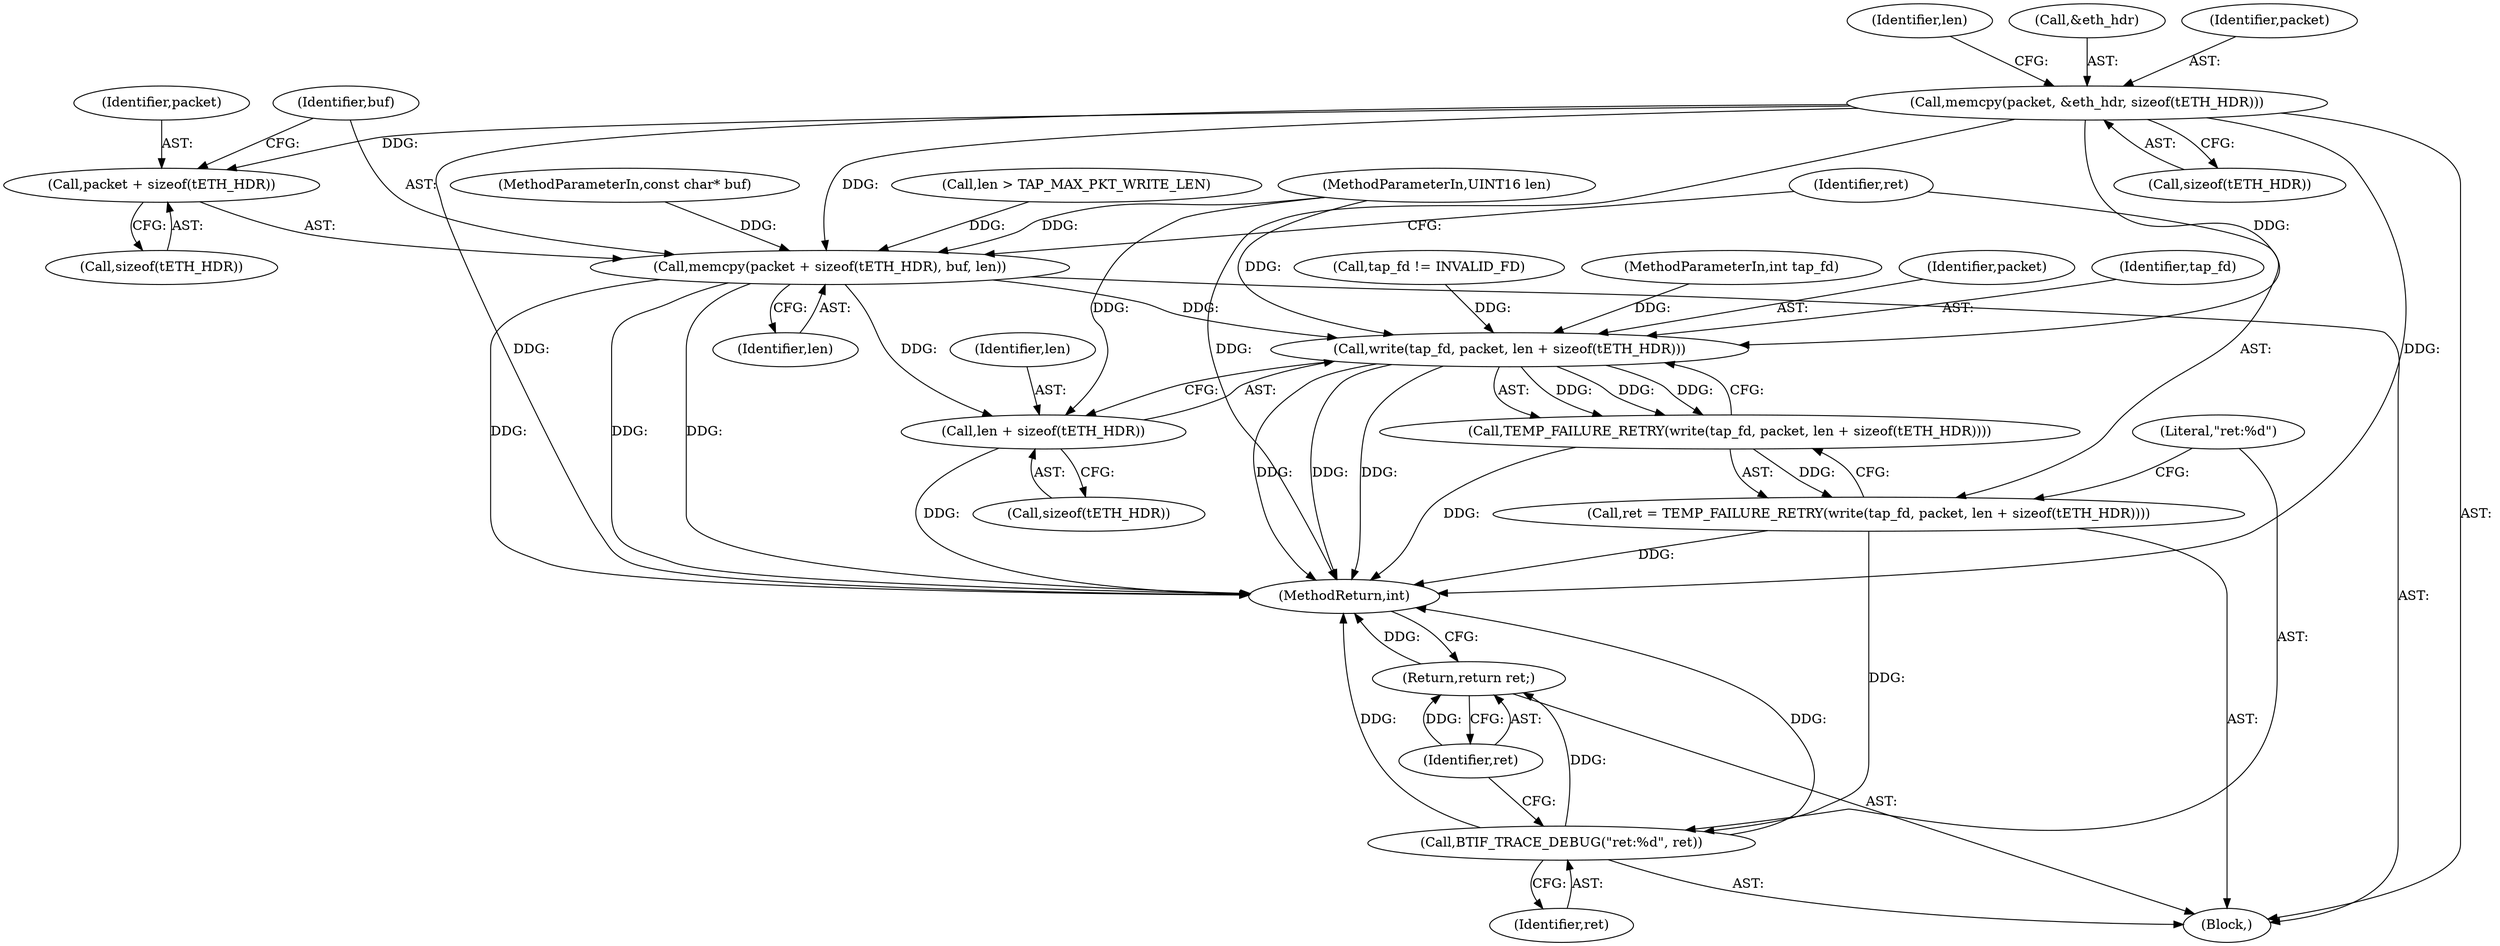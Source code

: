 digraph "0_Android_472271b153c5dc53c28beac55480a8d8434b2d5c_23@API" {
"1000142" [label="(Call,memcpy(packet, &eth_hdr, sizeof(tETH_HDR)))"];
"1000159" [label="(Call,memcpy(packet + sizeof(tETH_HDR), buf, len))"];
"1000170" [label="(Call,write(tap_fd, packet, len + sizeof(tETH_HDR)))"];
"1000169" [label="(Call,TEMP_FAILURE_RETRY(write(tap_fd, packet, len + sizeof(tETH_HDR))))"];
"1000167" [label="(Call,ret = TEMP_FAILURE_RETRY(write(tap_fd, packet, len + sizeof(tETH_HDR))))"];
"1000177" [label="(Call,BTIF_TRACE_DEBUG(\"ret:%d\", ret))"];
"1000180" [label="(Return,return ret;)"];
"1000173" [label="(Call,len + sizeof(tETH_HDR))"];
"1000160" [label="(Call,packet + sizeof(tETH_HDR))"];
"1000160" [label="(Call,packet + sizeof(tETH_HDR))"];
"1000185" [label="(MethodReturn,int)"];
"1000179" [label="(Identifier,ret)"];
"1000107" [label="(MethodParameterIn,UINT16 len)"];
"1000172" [label="(Identifier,packet)"];
"1000178" [label="(Literal,\"ret:%d\")"];
"1000106" [label="(MethodParameterIn,const char* buf)"];
"1000177" [label="(Call,BTIF_TRACE_DEBUG(\"ret:%d\", ret))"];
"1000146" [label="(Call,sizeof(tETH_HDR))"];
"1000164" [label="(Identifier,buf)"];
"1000168" [label="(Identifier,ret)"];
"1000180" [label="(Return,return ret;)"];
"1000162" [label="(Call,sizeof(tETH_HDR))"];
"1000171" [label="(Identifier,tap_fd)"];
"1000169" [label="(Call,TEMP_FAILURE_RETRY(write(tap_fd, packet, len + sizeof(tETH_HDR))))"];
"1000116" [label="(Call,tap_fd != INVALID_FD)"];
"1000175" [label="(Call,sizeof(tETH_HDR))"];
"1000161" [label="(Identifier,packet)"];
"1000150" [label="(Identifier,len)"];
"1000102" [label="(MethodParameterIn,int tap_fd)"];
"1000174" [label="(Identifier,len)"];
"1000181" [label="(Identifier,ret)"];
"1000119" [label="(Block,)"];
"1000149" [label="(Call,len > TAP_MAX_PKT_WRITE_LEN)"];
"1000144" [label="(Call,&eth_hdr)"];
"1000159" [label="(Call,memcpy(packet + sizeof(tETH_HDR), buf, len))"];
"1000142" [label="(Call,memcpy(packet, &eth_hdr, sizeof(tETH_HDR)))"];
"1000165" [label="(Identifier,len)"];
"1000143" [label="(Identifier,packet)"];
"1000170" [label="(Call,write(tap_fd, packet, len + sizeof(tETH_HDR)))"];
"1000173" [label="(Call,len + sizeof(tETH_HDR))"];
"1000167" [label="(Call,ret = TEMP_FAILURE_RETRY(write(tap_fd, packet, len + sizeof(tETH_HDR))))"];
"1000142" -> "1000119"  [label="AST: "];
"1000142" -> "1000146"  [label="CFG: "];
"1000143" -> "1000142"  [label="AST: "];
"1000144" -> "1000142"  [label="AST: "];
"1000146" -> "1000142"  [label="AST: "];
"1000150" -> "1000142"  [label="CFG: "];
"1000142" -> "1000185"  [label="DDG: "];
"1000142" -> "1000185"  [label="DDG: "];
"1000142" -> "1000185"  [label="DDG: "];
"1000142" -> "1000159"  [label="DDG: "];
"1000142" -> "1000160"  [label="DDG: "];
"1000142" -> "1000170"  [label="DDG: "];
"1000159" -> "1000119"  [label="AST: "];
"1000159" -> "1000165"  [label="CFG: "];
"1000160" -> "1000159"  [label="AST: "];
"1000164" -> "1000159"  [label="AST: "];
"1000165" -> "1000159"  [label="AST: "];
"1000168" -> "1000159"  [label="CFG: "];
"1000159" -> "1000185"  [label="DDG: "];
"1000159" -> "1000185"  [label="DDG: "];
"1000159" -> "1000185"  [label="DDG: "];
"1000106" -> "1000159"  [label="DDG: "];
"1000149" -> "1000159"  [label="DDG: "];
"1000107" -> "1000159"  [label="DDG: "];
"1000159" -> "1000170"  [label="DDG: "];
"1000159" -> "1000173"  [label="DDG: "];
"1000170" -> "1000169"  [label="AST: "];
"1000170" -> "1000173"  [label="CFG: "];
"1000171" -> "1000170"  [label="AST: "];
"1000172" -> "1000170"  [label="AST: "];
"1000173" -> "1000170"  [label="AST: "];
"1000169" -> "1000170"  [label="CFG: "];
"1000170" -> "1000185"  [label="DDG: "];
"1000170" -> "1000185"  [label="DDG: "];
"1000170" -> "1000185"  [label="DDG: "];
"1000170" -> "1000169"  [label="DDG: "];
"1000170" -> "1000169"  [label="DDG: "];
"1000170" -> "1000169"  [label="DDG: "];
"1000116" -> "1000170"  [label="DDG: "];
"1000102" -> "1000170"  [label="DDG: "];
"1000107" -> "1000170"  [label="DDG: "];
"1000169" -> "1000167"  [label="AST: "];
"1000167" -> "1000169"  [label="CFG: "];
"1000169" -> "1000185"  [label="DDG: "];
"1000169" -> "1000167"  [label="DDG: "];
"1000167" -> "1000119"  [label="AST: "];
"1000168" -> "1000167"  [label="AST: "];
"1000178" -> "1000167"  [label="CFG: "];
"1000167" -> "1000185"  [label="DDG: "];
"1000167" -> "1000177"  [label="DDG: "];
"1000177" -> "1000119"  [label="AST: "];
"1000177" -> "1000179"  [label="CFG: "];
"1000178" -> "1000177"  [label="AST: "];
"1000179" -> "1000177"  [label="AST: "];
"1000181" -> "1000177"  [label="CFG: "];
"1000177" -> "1000185"  [label="DDG: "];
"1000177" -> "1000185"  [label="DDG: "];
"1000177" -> "1000180"  [label="DDG: "];
"1000180" -> "1000119"  [label="AST: "];
"1000180" -> "1000181"  [label="CFG: "];
"1000181" -> "1000180"  [label="AST: "];
"1000185" -> "1000180"  [label="CFG: "];
"1000180" -> "1000185"  [label="DDG: "];
"1000181" -> "1000180"  [label="DDG: "];
"1000173" -> "1000175"  [label="CFG: "];
"1000174" -> "1000173"  [label="AST: "];
"1000175" -> "1000173"  [label="AST: "];
"1000173" -> "1000185"  [label="DDG: "];
"1000107" -> "1000173"  [label="DDG: "];
"1000160" -> "1000162"  [label="CFG: "];
"1000161" -> "1000160"  [label="AST: "];
"1000162" -> "1000160"  [label="AST: "];
"1000164" -> "1000160"  [label="CFG: "];
}
